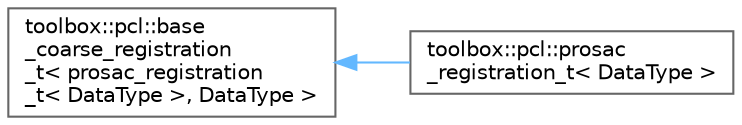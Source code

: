 digraph "Graphical Class Hierarchy"
{
 // LATEX_PDF_SIZE
  bgcolor="transparent";
  edge [fontname=Helvetica,fontsize=10,labelfontname=Helvetica,labelfontsize=10];
  node [fontname=Helvetica,fontsize=10,shape=box,height=0.2,width=0.4];
  rankdir="LR";
  Node0 [id="Node000000",label="toolbox::pcl::base\l_coarse_registration\l_t\< prosac_registration\l_t\< DataType \>, DataType \>",height=0.2,width=0.4,color="grey40", fillcolor="white", style="filled",URL="$classtoolbox_1_1pcl_1_1base__coarse__registration__t.html",tooltip=" "];
  Node0 -> Node1 [id="edge104_Node000000_Node000001",dir="back",color="steelblue1",style="solid",tooltip=" "];
  Node1 [id="Node000001",label="toolbox::pcl::prosac\l_registration_t\< DataType \>",height=0.2,width=0.4,color="grey40", fillcolor="white", style="filled",URL="$classtoolbox_1_1pcl_1_1prosac__registration__t.html",tooltip="PROSAC (渐进式采样一致性) 粗配准算法 / PROSAC (Progressive Sample Consensus) coarse registration algorithm."];
}
